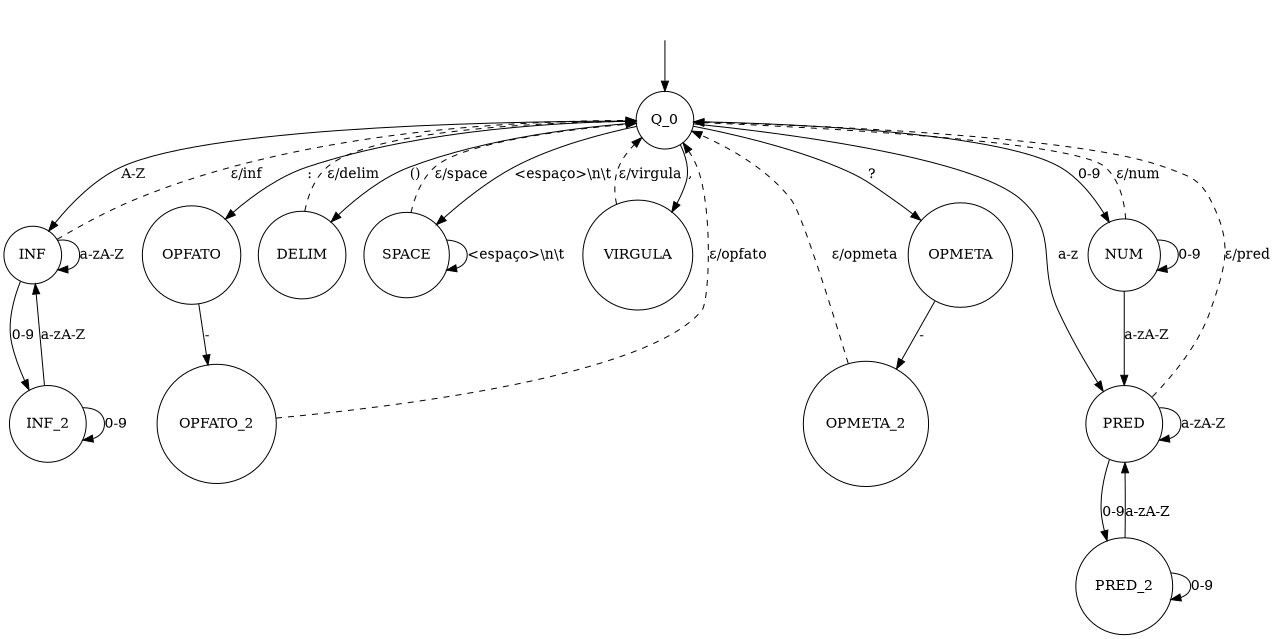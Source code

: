 digraph finite_state_machine {
    //rankdir=LR;
    size="8.5"
//    node [shape = doublecircle]; LR_0 LR_3 LR_4 LR_8;
    INVISIBLENODE [shape = none, label = ""];
    node [shape = circle,];
    

    INVISIBLENODE -> Q_0 [ label = " " ];
    Q_0  -> OPFATO  [ label = ":"];
    OPFATO  -> OPFATO_2  [ label = "-"];
    OPFATO_2  -> Q_0  [ label = "&#949;/opfato",style=dashed];
    Q_0  -> OPMETA  [ label = "?"];
    OPMETA  -> OPMETA_2  [ label = "-"];
    OPMETA_2  -> Q_0  [ label = "&#949;/opmeta",style=dashed];
	Q_0  -> DELIM  [ label = "()"];
	DELIM  -> Q_0  [ label = "&#949;/delim",style=dashed];
	Q_0  -> SPACE  [ label = "<espaço>\\n\\t"];
	SPACE  -> SPACE  [ label = "<espaço>\\n\\t"];
	SPACE  -> Q_0  [ label = "&#949;/space",style=dashed];
	Q_0  -> VIRGULA  [ label = ","];
	VIRGULA  -> Q_0  [ label = "&#949;/virgula",style=dashed];
	Q_0  -> INF  [ label = "A-Z"];
	INF  -> INF  [ label = "a-zA-Z"];
	INF  -> INF_2  [ label = "0-9"];
	INF_2  -> INF_2  [ label = "0-9"];
	INF_2  -> INF  [ label = "a-zA-Z"];
	INF  -> Q_0  [ label = "&#949;/inf",style=dashed];
	Q_0  -> PRED  [ label = "a-z"];
	PRED  -> PRED  [ label = "a-zA-Z"];
	PRED  -> PRED_2  [ label = "0-9"];
	PRED_2  -> PRED_2  [ label = "0-9"];
	PRED_2  -> PRED  [ label = "a-zA-Z"];
	PRED  -> Q_0  [ label = "&#949;/pred",style=dashed];
	Q_0  -> NUM  [ label = "0-9"];
	NUM  -> NUM  [ label = "0-9"];
	NUM  -> PRED  [ label = "a-zA-Z"];
	NUM  -> Q_0  [ label = "&#949;/num",style=dashed];
}
